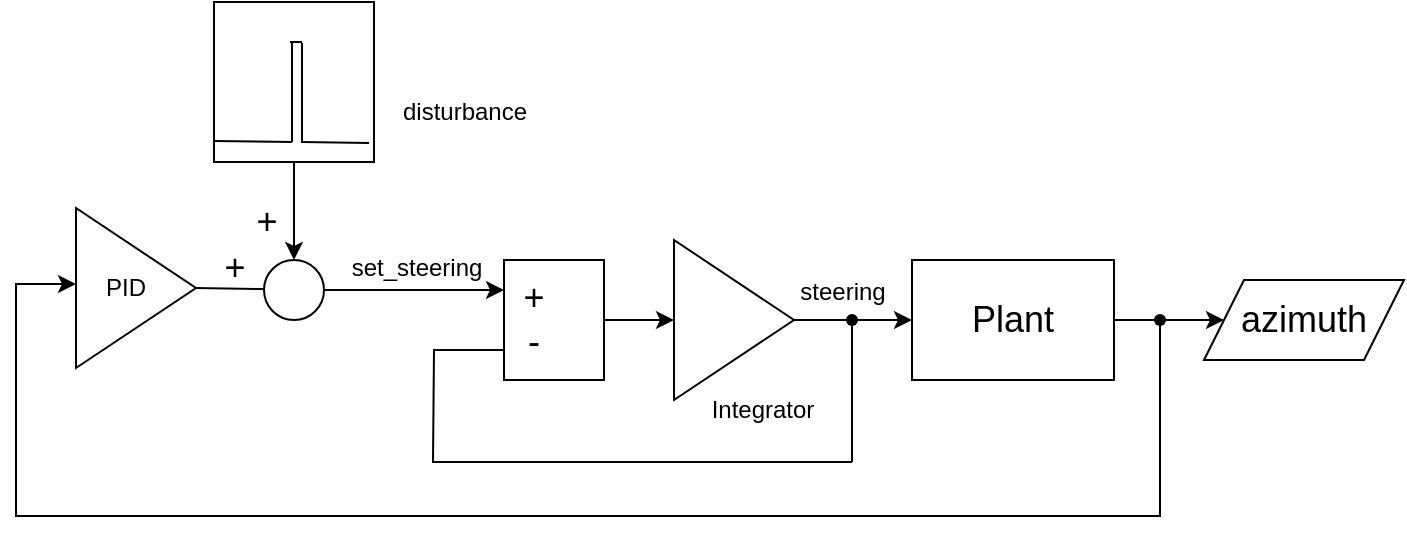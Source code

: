 <mxfile version="24.7.8">
  <diagram id="C5RBs43oDa-KdzZeNtuy" name="Page-1">
    <mxGraphModel dx="1386" dy="838" grid="1" gridSize="10" guides="1" tooltips="1" connect="1" arrows="1" fold="1" page="1" pageScale="1" pageWidth="827" pageHeight="583" math="1" shadow="0">
      <root>
        <mxCell id="WIyWlLk6GJQsqaUBKTNV-0" />
        <mxCell id="WIyWlLk6GJQsqaUBKTNV-1" parent="WIyWlLk6GJQsqaUBKTNV-0" />
        <mxCell id="19" value="" style="edgeStyle=none;rounded=0;html=1;endArrow=classic;endFill=1;entryX=0;entryY=0.25;entryDx=0;entryDy=0;" parent="WIyWlLk6GJQsqaUBKTNV-1" source="AgOMpVHS2S-enR5WjLPw-52" target="SL2LETD5taLKHnRiA0Aw-3" edge="1">
          <mxGeometry relative="1" as="geometry" />
        </mxCell>
        <mxCell id="AgOMpVHS2S-enR5WjLPw-52" value="" style="ellipse;whiteSpace=wrap;html=1;aspect=fixed;" parent="WIyWlLk6GJQsqaUBKTNV-1" vertex="1">
          <mxGeometry x="204" y="182" width="30" height="30" as="geometry" />
        </mxCell>
        <mxCell id="AgOMpVHS2S-enR5WjLPw-58" value="" style="edgeStyle=orthogonalEdgeStyle;rounded=0;orthogonalLoop=1;jettySize=auto;html=1;" parent="WIyWlLk6GJQsqaUBKTNV-1" source="AgOMpVHS2S-enR5WjLPw-55" target="AgOMpVHS2S-enR5WjLPw-57" edge="1">
          <mxGeometry relative="1" as="geometry" />
        </mxCell>
        <mxCell id="AgOMpVHS2S-enR5WjLPw-55" value="&lt;font style=&quot;font-size: 18px;&quot;&gt;Plant&lt;/font&gt;" style="rounded=0;whiteSpace=wrap;html=1;" parent="WIyWlLk6GJQsqaUBKTNV-1" vertex="1">
          <mxGeometry x="528" y="182" width="101" height="60" as="geometry" />
        </mxCell>
        <mxCell id="AgOMpVHS2S-enR5WjLPw-57" value="&lt;font style=&quot;font-size: 18px;&quot;&gt;azimuth&lt;/font&gt;" style="shape=parallelogram;perimeter=parallelogramPerimeter;whiteSpace=wrap;html=1;fixedSize=1;" parent="WIyWlLk6GJQsqaUBKTNV-1" vertex="1">
          <mxGeometry x="674" y="192" width="100" height="40" as="geometry" />
        </mxCell>
        <mxCell id="AgOMpVHS2S-enR5WjLPw-59" value="" style="shape=waypoint;sketch=0;fillStyle=solid;size=6;pointerEvents=1;points=[];fillColor=none;resizable=0;rotatable=0;perimeter=centerPerimeter;snapToPoint=1;" parent="WIyWlLk6GJQsqaUBKTNV-1" vertex="1">
          <mxGeometry x="642" y="202" width="20" height="20" as="geometry" />
        </mxCell>
        <mxCell id="AgOMpVHS2S-enR5WjLPw-101" value="&lt;font style=&quot;font-size: 18px;&quot;&gt;+&lt;/font&gt;" style="text;html=1;align=center;verticalAlign=middle;resizable=0;points=[];autosize=1;strokeColor=none;fillColor=none;" parent="WIyWlLk6GJQsqaUBKTNV-1" vertex="1">
          <mxGeometry x="174" y="166" width="30" height="40" as="geometry" />
        </mxCell>
        <mxCell id="AgOMpVHS2S-enR5WjLPw-102" value="Integrator" style="text;html=1;align=center;verticalAlign=middle;resizable=0;points=[];autosize=1;strokeColor=none;fillColor=none;" parent="WIyWlLk6GJQsqaUBKTNV-1" vertex="1">
          <mxGeometry x="418" y="242" width="70" height="30" as="geometry" />
        </mxCell>
        <mxCell id="17" value="" style="edgeStyle=none;rounded=0;html=1;endArrow=classic;endFill=1;entryX=0;entryY=0.5;entryDx=0;entryDy=0;" parent="WIyWlLk6GJQsqaUBKTNV-1" source="kv1_MmNUvCLRT5CAMSnz-35" target="AgOMpVHS2S-enR5WjLPw-55" edge="1">
          <mxGeometry relative="1" as="geometry">
            <mxPoint x="468" y="212" as="sourcePoint" />
          </mxGeometry>
        </mxCell>
        <mxCell id="SL2LETD5taLKHnRiA0Aw-3" value="&lt;font style=&quot;font-size: 18px;&quot;&gt;+&amp;nbsp; &amp;nbsp;&amp;nbsp;&lt;br&gt;-&amp;nbsp; &amp;nbsp;&amp;nbsp;&lt;/font&gt;" style="rounded=0;whiteSpace=wrap;html=1;" parent="WIyWlLk6GJQsqaUBKTNV-1" vertex="1">
          <mxGeometry x="324" y="182" width="50" height="60" as="geometry" />
        </mxCell>
        <mxCell id="0" value="" style="shape=waypoint;sketch=0;fillStyle=solid;size=6;pointerEvents=1;points=[];fillColor=none;resizable=0;rotatable=0;perimeter=centerPerimeter;snapToPoint=1;strokeColor=none;" parent="WIyWlLk6GJQsqaUBKTNV-1" vertex="1">
          <mxGeometry x="264.5" y="272" width="20" height="20" as="geometry" />
        </mxCell>
        <mxCell id="13" value="" style="edgeStyle=none;rounded=0;html=1;endArrow=none;endFill=0;exitX=0;exitY=0.75;exitDx=0;exitDy=0;" parent="WIyWlLk6GJQsqaUBKTNV-1" source="SL2LETD5taLKHnRiA0Aw-3" edge="1">
          <mxGeometry relative="1" as="geometry">
            <mxPoint x="288.5" y="237.25" as="sourcePoint" />
            <mxPoint x="288.5" y="282.75" as="targetPoint" />
            <Array as="points">
              <mxPoint x="289" y="227" />
            </Array>
          </mxGeometry>
        </mxCell>
        <mxCell id="kv1_MmNUvCLRT5CAMSnz-39" value="" style="edgeStyle=orthogonalEdgeStyle;rounded=0;orthogonalLoop=1;jettySize=auto;html=1;entryX=0.5;entryY=0;entryDx=0;entryDy=0;" parent="WIyWlLk6GJQsqaUBKTNV-1" source="21" target="AgOMpVHS2S-enR5WjLPw-52" edge="1">
          <mxGeometry relative="1" as="geometry" />
        </mxCell>
        <mxCell id="21" value="" style="whiteSpace=wrap;html=1;aspect=fixed;" parent="WIyWlLk6GJQsqaUBKTNV-1" vertex="1">
          <mxGeometry x="179" y="53" width="80" height="80" as="geometry" />
        </mxCell>
        <mxCell id="26" value="" style="endArrow=none;html=1;targetPerimeterSpacing=0;endSize=0;" parent="WIyWlLk6GJQsqaUBKTNV-1" edge="1">
          <mxGeometry width="50" height="50" relative="1" as="geometry">
            <mxPoint x="218" y="123" as="sourcePoint" />
            <mxPoint x="218" y="73" as="targetPoint" />
            <Array as="points">
              <mxPoint x="218" y="93" />
            </Array>
          </mxGeometry>
        </mxCell>
        <mxCell id="30" value="" style="endArrow=none;html=1;endSize=0;targetPerimeterSpacing=0;entryX=0;entryY=0.856;entryDx=0;entryDy=0;entryPerimeter=0;" parent="WIyWlLk6GJQsqaUBKTNV-1" edge="1">
          <mxGeometry width="50" height="50" relative="1" as="geometry">
            <mxPoint x="218" y="123" as="sourcePoint" />
            <mxPoint x="179" y="122.48" as="targetPoint" />
          </mxGeometry>
        </mxCell>
        <mxCell id="31" value="" style="triangle;whiteSpace=wrap;html=1;" parent="WIyWlLk6GJQsqaUBKTNV-1" vertex="1">
          <mxGeometry x="409" y="172" width="60" height="80" as="geometry" />
        </mxCell>
        <mxCell id="32" value="" style="endArrow=classic;html=1;exitX=1;exitY=0.5;exitDx=0;exitDy=0;entryX=0;entryY=0.5;entryDx=0;entryDy=0;entryPerimeter=0;" parent="WIyWlLk6GJQsqaUBKTNV-1" source="SL2LETD5taLKHnRiA0Aw-3" target="31" edge="1">
          <mxGeometry width="50" height="50" relative="1" as="geometry">
            <mxPoint x="518" y="277" as="sourcePoint" />
            <mxPoint x="568" y="227" as="targetPoint" />
          </mxGeometry>
        </mxCell>
        <mxCell id="33" value="" style="endArrow=none;html=1;endFill=0;" parent="WIyWlLk6GJQsqaUBKTNV-1" edge="1">
          <mxGeometry width="50" height="50" relative="1" as="geometry">
            <mxPoint x="288" y="283" as="sourcePoint" />
            <mxPoint x="498" y="283" as="targetPoint" />
          </mxGeometry>
        </mxCell>
        <mxCell id="34" value="" style="endArrow=none;html=1;endFill=0;" parent="WIyWlLk6GJQsqaUBKTNV-1" edge="1">
          <mxGeometry width="50" height="50" relative="1" as="geometry">
            <mxPoint x="498" y="283" as="sourcePoint" />
            <mxPoint x="498" y="213" as="targetPoint" />
          </mxGeometry>
        </mxCell>
        <mxCell id="kv1_MmNUvCLRT5CAMSnz-34" value="" style="endArrow=none;html=1;endFill=0;targetPerimeterSpacing=0;" parent="WIyWlLk6GJQsqaUBKTNV-1" edge="1">
          <mxGeometry width="50" height="50" relative="1" as="geometry">
            <mxPoint x="498" y="283" as="sourcePoint" />
            <mxPoint x="498" y="213" as="targetPoint" />
          </mxGeometry>
        </mxCell>
        <mxCell id="kv1_MmNUvCLRT5CAMSnz-36" value="" style="edgeStyle=none;rounded=0;html=1;endArrow=none;endFill=0;entryDx=0;entryDy=0;" parent="WIyWlLk6GJQsqaUBKTNV-1" target="kv1_MmNUvCLRT5CAMSnz-35" edge="1">
          <mxGeometry relative="1" as="geometry">
            <mxPoint x="468" y="212" as="sourcePoint" />
            <mxPoint x="528" y="212" as="targetPoint" />
          </mxGeometry>
        </mxCell>
        <mxCell id="kv1_MmNUvCLRT5CAMSnz-35" value="" style="shape=waypoint;sketch=0;fillStyle=solid;size=6;pointerEvents=1;points=[];fillColor=none;resizable=0;rotatable=0;perimeter=centerPerimeter;snapToPoint=1;" parent="WIyWlLk6GJQsqaUBKTNV-1" vertex="1">
          <mxGeometry x="488" y="202" width="20" height="20" as="geometry" />
        </mxCell>
        <mxCell id="kv1_MmNUvCLRT5CAMSnz-37" value="steering" style="text;html=1;align=center;verticalAlign=middle;resizable=0;points=[];autosize=1;strokeColor=none;fillColor=none;" parent="WIyWlLk6GJQsqaUBKTNV-1" vertex="1">
          <mxGeometry x="458" y="183" width="70" height="30" as="geometry" />
        </mxCell>
        <mxCell id="kv1_MmNUvCLRT5CAMSnz-38" value="set_steering" style="text;html=1;align=center;verticalAlign=middle;resizable=0;points=[];autosize=1;strokeColor=none;fillColor=none;" parent="WIyWlLk6GJQsqaUBKTNV-1" vertex="1">
          <mxGeometry x="234.5" y="171" width="90" height="30" as="geometry" />
        </mxCell>
        <mxCell id="kv1_MmNUvCLRT5CAMSnz-40" value="" style="endArrow=none;html=1;targetPerimeterSpacing=0;endSize=0;" parent="WIyWlLk6GJQsqaUBKTNV-1" edge="1">
          <mxGeometry width="50" height="50" relative="1" as="geometry">
            <mxPoint x="223" y="123.5" as="sourcePoint" />
            <mxPoint x="223" y="73.5" as="targetPoint" />
            <Array as="points">
              <mxPoint x="223" y="95.5" />
            </Array>
          </mxGeometry>
        </mxCell>
        <mxCell id="kv1_MmNUvCLRT5CAMSnz-41" value="" style="endArrow=none;html=1;endSize=0;targetPerimeterSpacing=0;entryX=0;entryY=0.856;entryDx=0;entryDy=0;entryPerimeter=0;exitX=0.969;exitY=0.881;exitDx=0;exitDy=0;exitPerimeter=0;" parent="WIyWlLk6GJQsqaUBKTNV-1" source="21" edge="1">
          <mxGeometry width="50" height="50" relative="1" as="geometry">
            <mxPoint x="258" y="123.5" as="sourcePoint" />
            <mxPoint x="223" y="123" as="targetPoint" />
          </mxGeometry>
        </mxCell>
        <mxCell id="kv1_MmNUvCLRT5CAMSnz-42" value="" style="endArrow=none;html=1;rounded=0;" parent="WIyWlLk6GJQsqaUBKTNV-1" edge="1">
          <mxGeometry width="50" height="50" relative="1" as="geometry">
            <mxPoint x="217" y="73" as="sourcePoint" />
            <mxPoint x="223" y="73" as="targetPoint" />
          </mxGeometry>
        </mxCell>
        <mxCell id="kv1_MmNUvCLRT5CAMSnz-43" value="disturbance" style="text;html=1;align=center;verticalAlign=middle;resizable=0;points=[];autosize=1;strokeColor=none;fillColor=none;" parent="WIyWlLk6GJQsqaUBKTNV-1" vertex="1">
          <mxGeometry x="259" y="93" width="90" height="30" as="geometry" />
        </mxCell>
        <mxCell id="kv1_MmNUvCLRT5CAMSnz-44" value="PID&amp;nbsp; &amp;nbsp;" style="triangle;whiteSpace=wrap;html=1;" parent="WIyWlLk6GJQsqaUBKTNV-1" vertex="1">
          <mxGeometry x="110" y="156" width="60" height="80" as="geometry" />
        </mxCell>
        <mxCell id="kv1_MmNUvCLRT5CAMSnz-45" value="" style="endArrow=none;html=1;rounded=0;exitX=0;exitY=0.5;exitDx=0;exitDy=0;endFill=0;startArrow=classic;startFill=1;entryX=0.767;entryY=0.583;entryDx=0;entryDy=0;entryPerimeter=0;" parent="WIyWlLk6GJQsqaUBKTNV-1" target="AgOMpVHS2S-enR5WjLPw-59" edge="1">
          <mxGeometry width="50" height="50" relative="1" as="geometry">
            <mxPoint x="110" y="194" as="sourcePoint" />
            <mxPoint x="652" y="210" as="targetPoint" />
            <Array as="points">
              <mxPoint x="80" y="194" />
              <mxPoint x="80" y="310" />
              <mxPoint x="380" y="310" />
              <mxPoint x="652" y="310" />
            </Array>
          </mxGeometry>
        </mxCell>
        <mxCell id="kv1_MmNUvCLRT5CAMSnz-46" value="" style="endArrow=none;html=1;rounded=0;entryX=1.008;entryY=0.763;entryDx=0;entryDy=0;entryPerimeter=0;exitX=1;exitY=0.5;exitDx=0;exitDy=0;" parent="WIyWlLk6GJQsqaUBKTNV-1" source="kv1_MmNUvCLRT5CAMSnz-44" target="AgOMpVHS2S-enR5WjLPw-101" edge="1">
          <mxGeometry width="50" height="50" relative="1" as="geometry">
            <mxPoint x="140" y="282" as="sourcePoint" />
            <mxPoint x="190" y="232" as="targetPoint" />
          </mxGeometry>
        </mxCell>
        <mxCell id="kv1_MmNUvCLRT5CAMSnz-47" value="&lt;font style=&quot;font-size: 18px;&quot;&gt;+&lt;/font&gt;" style="text;html=1;align=center;verticalAlign=middle;resizable=0;points=[];autosize=1;strokeColor=none;fillColor=none;" parent="WIyWlLk6GJQsqaUBKTNV-1" vertex="1">
          <mxGeometry x="190" y="143" width="30" height="40" as="geometry" />
        </mxCell>
      </root>
    </mxGraphModel>
  </diagram>
</mxfile>
